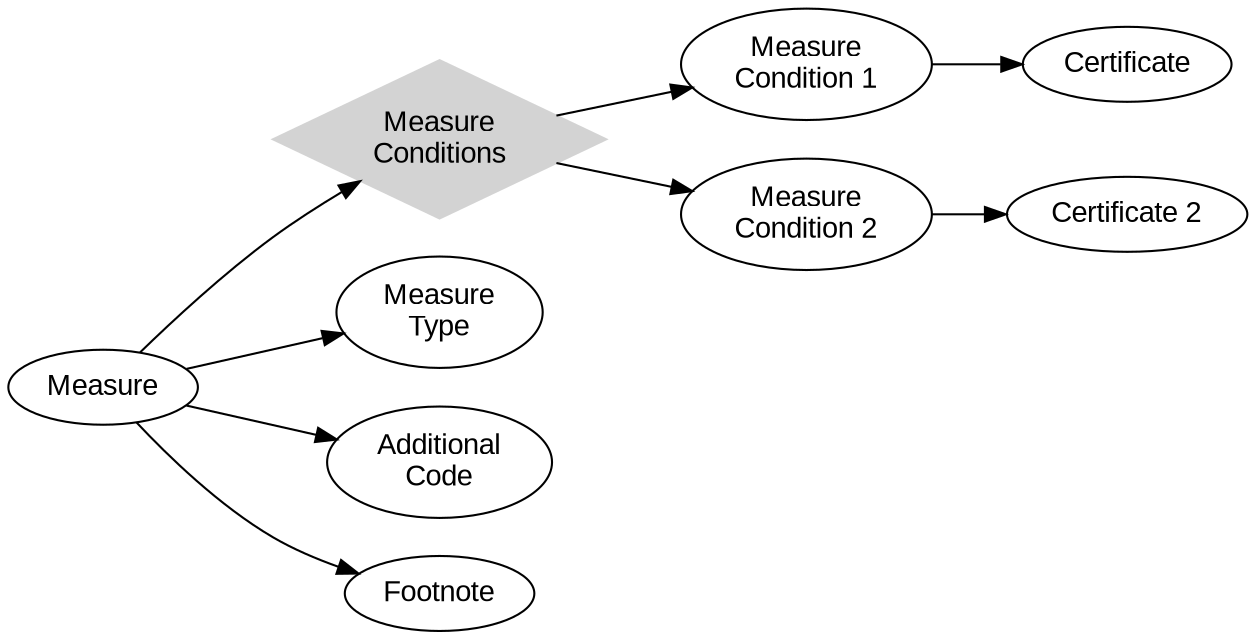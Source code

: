 digraph {
    rankdir="LR"
    fontname="Arial,sans-serif"
    node [fontname="Arial,sans-serif"]
    edge [fontname="Arial,sans-serif"]

    node [shape=diamond,style=filled,color=lightgrey];
    "Measure\nConditions"

    node [shape=ellipse,style=unfilled,color=black];
    "Measure" -> "Measure\nType"
    "Measure" -> "Additional\nCode"
    "Measure" -> "Footnote"
    "Measure" -> "Measure\nConditions"
    "Measure\nConditions" -> "Measure\nCondition 1"
    "Measure\nCondition 1" -> "Certificate"
    "Measure\nConditions" -> "Measure\nCondition 2"
    "Measure\nCondition 2" -> "Certificate 2"
}
